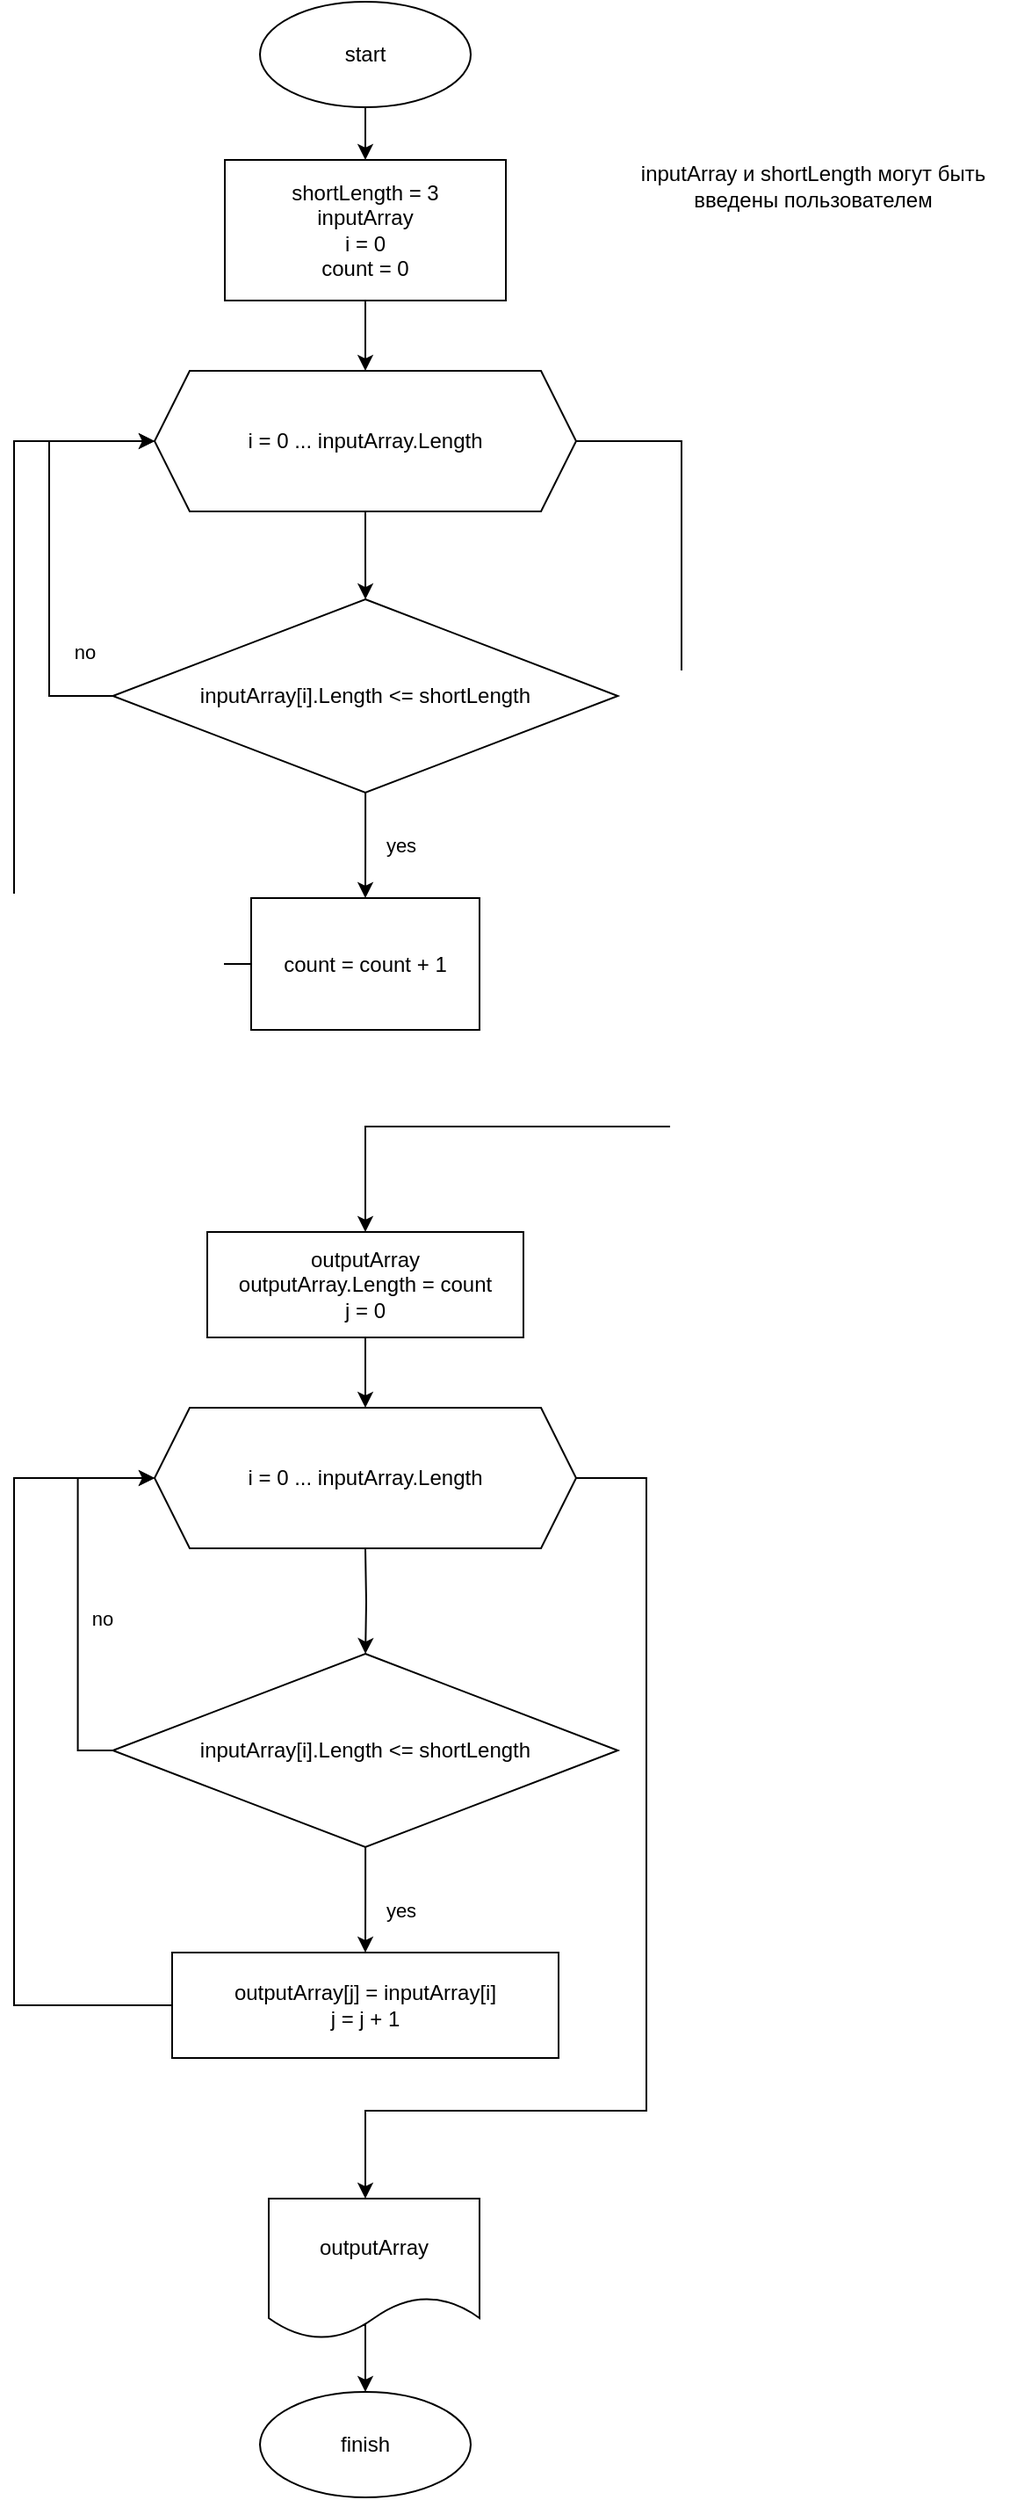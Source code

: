 <mxfile>
    <diagram id="m15FAjSWWRU4DDeirpMy" name="Page-1">
        <mxGraphModel dx="250" dy="102" grid="1" gridSize="10" guides="1" tooltips="1" connect="1" arrows="1" fold="1" page="1" pageScale="1" pageWidth="850" pageHeight="1100" math="0" shadow="0">
            <root>
                <mxCell id="0"/>
                <mxCell id="1" parent="0"/>
                <mxCell id="ajWsT0NgcK3cRbFeN8No-3" value="" style="edgeStyle=orthogonalEdgeStyle;rounded=0;orthogonalLoop=1;jettySize=auto;html=1;" parent="1" source="ajWsT0NgcK3cRbFeN8No-1" target="ajWsT0NgcK3cRbFeN8No-2" edge="1">
                    <mxGeometry relative="1" as="geometry"/>
                </mxCell>
                <mxCell id="ajWsT0NgcK3cRbFeN8No-1" value="start" style="ellipse;whiteSpace=wrap;html=1;" parent="1" vertex="1">
                    <mxGeometry x="220" y="30" width="120" height="60" as="geometry"/>
                </mxCell>
                <mxCell id="ajWsT0NgcK3cRbFeN8No-5" style="edgeStyle=orthogonalEdgeStyle;rounded=0;orthogonalLoop=1;jettySize=auto;html=1;entryX=0.5;entryY=0;entryDx=0;entryDy=0;" parent="1" source="ajWsT0NgcK3cRbFeN8No-2" target="ajWsT0NgcK3cRbFeN8No-4" edge="1">
                    <mxGeometry relative="1" as="geometry"/>
                </mxCell>
                <mxCell id="ajWsT0NgcK3cRbFeN8No-2" value="&lt;div&gt;shortLength = 3&lt;/div&gt;&lt;div&gt;inputArray&lt;br&gt;&lt;/div&gt;&lt;div&gt;i = 0&lt;/div&gt;&lt;div&gt;count = 0&lt;/div&gt;" style="whiteSpace=wrap;html=1;" parent="1" vertex="1">
                    <mxGeometry x="200" y="120" width="160" height="80" as="geometry"/>
                </mxCell>
                <mxCell id="ajWsT0NgcK3cRbFeN8No-10" value="" style="edgeStyle=orthogonalEdgeStyle;rounded=0;orthogonalLoop=1;jettySize=auto;html=1;" parent="1" source="ajWsT0NgcK3cRbFeN8No-4" target="ajWsT0NgcK3cRbFeN8No-9" edge="1">
                    <mxGeometry relative="1" as="geometry"/>
                </mxCell>
                <mxCell id="ajWsT0NgcK3cRbFeN8No-16" style="edgeStyle=orthogonalEdgeStyle;rounded=0;orthogonalLoop=1;jettySize=auto;html=1;exitX=1;exitY=0.5;exitDx=0;exitDy=0;entryX=0.5;entryY=0;entryDx=0;entryDy=0;" parent="1" source="ajWsT0NgcK3cRbFeN8No-4" target="ajWsT0NgcK3cRbFeN8No-24" edge="1">
                    <mxGeometry relative="1" as="geometry">
                        <mxPoint x="279.6" y="730.72" as="targetPoint"/>
                        <Array as="points">
                            <mxPoint x="460" y="280"/>
                            <mxPoint x="460" y="670"/>
                            <mxPoint x="280" y="670"/>
                        </Array>
                    </mxGeometry>
                </mxCell>
                <mxCell id="ajWsT0NgcK3cRbFeN8No-4" value="i = 0 ... inputArray.Length" style="shape=hexagon;perimeter=hexagonPerimeter2;whiteSpace=wrap;html=1;fixedSize=1;" parent="1" vertex="1">
                    <mxGeometry x="160" y="240" width="240" height="80" as="geometry"/>
                </mxCell>
                <mxCell id="ajWsT0NgcK3cRbFeN8No-12" value="yes" style="edgeStyle=orthogonalEdgeStyle;rounded=0;orthogonalLoop=1;jettySize=auto;html=1;" parent="1" source="ajWsT0NgcK3cRbFeN8No-9" target="ajWsT0NgcK3cRbFeN8No-11" edge="1">
                    <mxGeometry x="-0.001" y="-20" relative="1" as="geometry">
                        <mxPoint x="300" y="510" as="targetPoint"/>
                        <mxPoint x="40" as="offset"/>
                    </mxGeometry>
                </mxCell>
                <mxCell id="ajWsT0NgcK3cRbFeN8No-14" value="no" style="edgeStyle=orthogonalEdgeStyle;rounded=0;orthogonalLoop=1;jettySize=auto;html=1;" parent="1" source="ajWsT0NgcK3cRbFeN8No-9" edge="1">
                    <mxGeometry x="-0.492" y="-20" relative="1" as="geometry">
                        <mxPoint x="160" y="280" as="targetPoint"/>
                        <Array as="points">
                            <mxPoint x="100" y="425"/>
                            <mxPoint x="100" y="280"/>
                        </Array>
                        <mxPoint as="offset"/>
                    </mxGeometry>
                </mxCell>
                <mxCell id="ajWsT0NgcK3cRbFeN8No-9" value="inputArray[i].Length &amp;lt;= shortLength" style="rhombus;whiteSpace=wrap;html=1;" parent="1" vertex="1">
                    <mxGeometry x="136.25" y="370" width="287.5" height="110" as="geometry"/>
                </mxCell>
                <mxCell id="ajWsT0NgcK3cRbFeN8No-13" style="edgeStyle=orthogonalEdgeStyle;rounded=0;orthogonalLoop=1;jettySize=auto;html=1;entryX=0;entryY=0.5;entryDx=0;entryDy=0;" parent="1" source="ajWsT0NgcK3cRbFeN8No-11" target="ajWsT0NgcK3cRbFeN8No-4" edge="1">
                    <mxGeometry relative="1" as="geometry">
                        <Array as="points">
                            <mxPoint x="80" y="578"/>
                            <mxPoint x="80" y="280"/>
                        </Array>
                    </mxGeometry>
                </mxCell>
                <mxCell id="ajWsT0NgcK3cRbFeN8No-11" value="count = count + 1" style="whiteSpace=wrap;html=1;" parent="1" vertex="1">
                    <mxGeometry x="215" y="540" width="130" height="75" as="geometry"/>
                </mxCell>
                <mxCell id="ajWsT0NgcK3cRbFeN8No-15" value="inputArray и shortLength могут быть введены пользователем" style="text;html=1;strokeColor=none;fillColor=none;align=center;verticalAlign=middle;whiteSpace=wrap;rounded=0;" parent="1" vertex="1">
                    <mxGeometry x="420" y="90" width="230" height="90" as="geometry"/>
                </mxCell>
                <mxCell id="ajWsT0NgcK3cRbFeN8No-23" style="edgeStyle=orthogonalEdgeStyle;rounded=0;orthogonalLoop=1;jettySize=auto;html=1;" parent="1" target="ajWsT0NgcK3cRbFeN8No-22" edge="1">
                    <mxGeometry relative="1" as="geometry">
                        <mxPoint x="280" y="910" as="sourcePoint"/>
                    </mxGeometry>
                </mxCell>
                <mxCell id="ajWsT0NgcK3cRbFeN8No-29" value="yes" style="edgeStyle=orthogonalEdgeStyle;rounded=0;orthogonalLoop=1;jettySize=auto;html=1;" parent="1" source="ajWsT0NgcK3cRbFeN8No-22" target="ajWsT0NgcK3cRbFeN8No-28" edge="1">
                    <mxGeometry x="0.2" y="20" relative="1" as="geometry">
                        <mxPoint as="offset"/>
                    </mxGeometry>
                </mxCell>
                <mxCell id="ajWsT0NgcK3cRbFeN8No-30" value="no" style="edgeStyle=orthogonalEdgeStyle;rounded=0;orthogonalLoop=1;jettySize=auto;html=1;exitX=0;exitY=0.5;exitDx=0;exitDy=0;entryX=0;entryY=0.5;entryDx=0;entryDy=0;" parent="1" source="ajWsT0NgcK3cRbFeN8No-22" target="ajWsT0NgcK3cRbFeN8No-27" edge="1">
                    <mxGeometry x="-0.131" y="-14" relative="1" as="geometry">
                        <mxPoint as="offset"/>
                    </mxGeometry>
                </mxCell>
                <mxCell id="ajWsT0NgcK3cRbFeN8No-22" value="inputArray[i].Length &amp;lt;= shortLength" style="rhombus;whiteSpace=wrap;html=1;" parent="1" vertex="1">
                    <mxGeometry x="136.25" y="970" width="287.5" height="110" as="geometry"/>
                </mxCell>
                <mxCell id="ajWsT0NgcK3cRbFeN8No-26" style="edgeStyle=orthogonalEdgeStyle;rounded=0;orthogonalLoop=1;jettySize=auto;html=1;entryX=0.5;entryY=0;entryDx=0;entryDy=0;" parent="1" source="ajWsT0NgcK3cRbFeN8No-24" target="ajWsT0NgcK3cRbFeN8No-27" edge="1">
                    <mxGeometry relative="1" as="geometry">
                        <mxPoint x="280" y="830" as="targetPoint"/>
                    </mxGeometry>
                </mxCell>
                <mxCell id="ajWsT0NgcK3cRbFeN8No-24" value="&lt;div&gt;outputArray&lt;br&gt;&lt;/div&gt;&lt;div&gt;outputArray.Length = count&lt;/div&gt;&lt;div&gt;j = 0&lt;br&gt;&lt;/div&gt;" style="rounded=0;whiteSpace=wrap;html=1;" parent="1" vertex="1">
                    <mxGeometry x="190" y="730" width="180" height="60" as="geometry"/>
                </mxCell>
                <mxCell id="ajWsT0NgcK3cRbFeN8No-32" style="edgeStyle=orthogonalEdgeStyle;rounded=0;orthogonalLoop=1;jettySize=auto;html=1;exitX=1;exitY=0.5;exitDx=0;exitDy=0;" parent="1" source="ajWsT0NgcK3cRbFeN8No-27" edge="1">
                    <mxGeometry relative="1" as="geometry">
                        <mxPoint x="280" y="1280" as="targetPoint"/>
                        <Array as="points">
                            <mxPoint x="440" y="870"/>
                            <mxPoint x="440" y="1230"/>
                            <mxPoint x="280" y="1230"/>
                            <mxPoint x="280" y="1280"/>
                        </Array>
                    </mxGeometry>
                </mxCell>
                <mxCell id="ajWsT0NgcK3cRbFeN8No-27" value="i = 0 ... inputArray.Length" style="shape=hexagon;perimeter=hexagonPerimeter2;whiteSpace=wrap;html=1;fixedSize=1;" parent="1" vertex="1">
                    <mxGeometry x="160" y="830" width="240" height="80" as="geometry"/>
                </mxCell>
                <mxCell id="ajWsT0NgcK3cRbFeN8No-31" style="edgeStyle=orthogonalEdgeStyle;rounded=0;orthogonalLoop=1;jettySize=auto;html=1;entryX=0;entryY=0.5;entryDx=0;entryDy=0;" parent="1" source="ajWsT0NgcK3cRbFeN8No-28" target="ajWsT0NgcK3cRbFeN8No-27" edge="1">
                    <mxGeometry relative="1" as="geometry">
                        <Array as="points">
                            <mxPoint x="80" y="1170"/>
                            <mxPoint x="80" y="870"/>
                        </Array>
                    </mxGeometry>
                </mxCell>
                <mxCell id="ajWsT0NgcK3cRbFeN8No-28" value="&lt;div&gt;outputArray[j] = inputArray[i]&lt;/div&gt;&lt;div&gt;j = j + 1&lt;br&gt;&lt;/div&gt;" style="whiteSpace=wrap;html=1;" parent="1" vertex="1">
                    <mxGeometry x="170" y="1140" width="220" height="60" as="geometry"/>
                </mxCell>
                <mxCell id="ajWsT0NgcK3cRbFeN8No-35" value="" style="edgeStyle=orthogonalEdgeStyle;rounded=0;orthogonalLoop=1;jettySize=auto;html=1;exitX=0.433;exitY=0.9;exitDx=0;exitDy=0;exitPerimeter=0;" parent="1" source="ajWsT0NgcK3cRbFeN8No-33" target="ajWsT0NgcK3cRbFeN8No-34" edge="1">
                    <mxGeometry relative="1" as="geometry">
                        <Array as="points">
                            <mxPoint x="280" y="1352"/>
                        </Array>
                    </mxGeometry>
                </mxCell>
                <mxCell id="ajWsT0NgcK3cRbFeN8No-33" value="outputArray" style="shape=document;whiteSpace=wrap;html=1;boundedLbl=1;" parent="1" vertex="1">
                    <mxGeometry x="225" y="1280" width="120" height="80" as="geometry"/>
                </mxCell>
                <mxCell id="ajWsT0NgcK3cRbFeN8No-34" value="finish" style="ellipse;whiteSpace=wrap;html=1;" parent="1" vertex="1">
                    <mxGeometry x="220" y="1390" width="120" height="60" as="geometry"/>
                </mxCell>
            </root>
        </mxGraphModel>
    </diagram>
</mxfile>